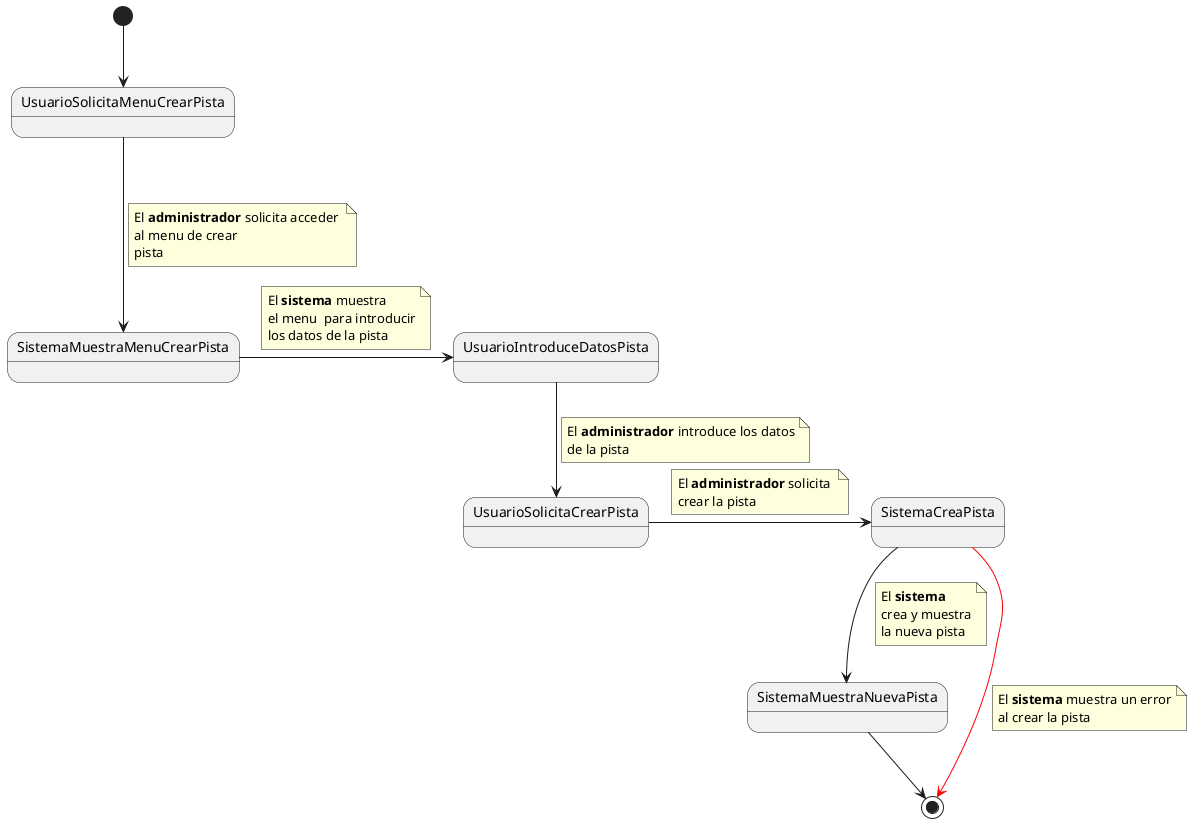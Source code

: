 @startuml 
[*] --> UsuarioSolicitaMenuCrearPista
UsuarioSolicitaMenuCrearPista ---> SistemaMuestraMenuCrearPista
note on link
    El **administrador** solicita acceder 
    al menu de crear 
    pista
end note
SistemaMuestraMenuCrearPista -r-> UsuarioIntroduceDatosPista
note on link
    El **sistema** muestra
    el menu  para introducir
    los datos de la pista
end note
UsuarioIntroduceDatosPista -d-> UsuarioSolicitaCrearPista 
note on link
    El **administrador** introduce los datos
    de la pista
end note
UsuarioSolicitaCrearPista -r-> SistemaCreaPista
note on link
    El **administrador** solicita 
    crear la pista
end note
SistemaCreaPista --> SistemaMuestraNuevaPista
note on link
    El **sistema** 
    crea y muestra
    la nueva pista
end note
SistemaCreaPista -[#red]->  [*]
note on link
    El **sistema** muestra un error
    al crear la pista
end note

SistemaMuestraNuevaPista --> [*]

@enduml 
